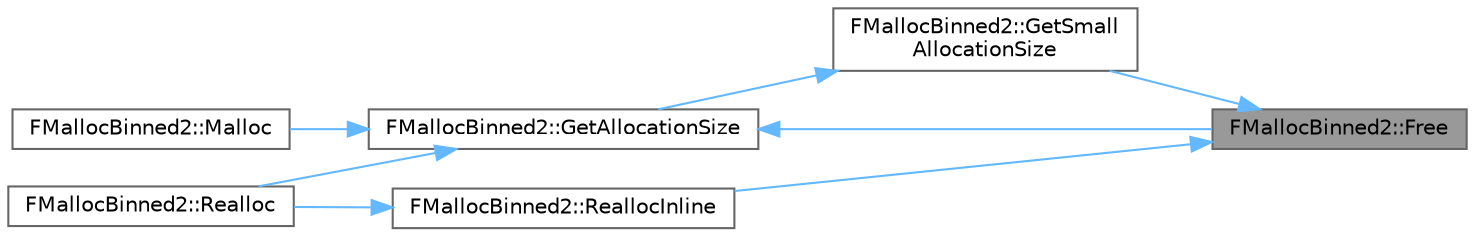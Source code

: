 digraph "FMallocBinned2::Free"
{
 // INTERACTIVE_SVG=YES
 // LATEX_PDF_SIZE
  bgcolor="transparent";
  edge [fontname=Helvetica,fontsize=10,labelfontname=Helvetica,labelfontsize=10];
  node [fontname=Helvetica,fontsize=10,shape=box,height=0.2,width=0.4];
  rankdir="RL";
  Node1 [id="Node000001",label="FMallocBinned2::Free",height=0.2,width=0.4,color="gray40", fillcolor="grey60", style="filled", fontcolor="black",tooltip="Free."];
  Node1 -> Node2 [id="edge1_Node000001_Node000002",dir="back",color="steelblue1",style="solid",tooltip=" "];
  Node2 [id="Node000002",label="FMallocBinned2::GetSmall\lAllocationSize",height=0.2,width=0.4,color="grey40", fillcolor="white", style="filled",URL="$d2/d2c/classFMallocBinned2.html#a3638e2e1fc226ba26950845acedb34f7",tooltip=" "];
  Node2 -> Node3 [id="edge2_Node000002_Node000003",dir="back",color="steelblue1",style="solid",tooltip=" "];
  Node3 [id="Node000003",label="FMallocBinned2::GetAllocationSize",height=0.2,width=0.4,color="grey40", fillcolor="white", style="filled",URL="$d2/d2c/classFMallocBinned2.html#a27f6b3df4b04b4549e43ce489baff2e9",tooltip="If possible determine the size of the memory allocated at the given address."];
  Node3 -> Node1 [id="edge3_Node000003_Node000001",dir="back",color="steelblue1",style="solid",tooltip=" "];
  Node3 -> Node4 [id="edge4_Node000003_Node000004",dir="back",color="steelblue1",style="solid",tooltip=" "];
  Node4 [id="Node000004",label="FMallocBinned2::Malloc",height=0.2,width=0.4,color="grey40", fillcolor="white", style="filled",URL="$d2/d2c/classFMallocBinned2.html#a759783f0e0313e462f796d8ef9ae579c",tooltip="Malloc."];
  Node3 -> Node5 [id="edge5_Node000003_Node000005",dir="back",color="steelblue1",style="solid",tooltip=" "];
  Node5 [id="Node000005",label="FMallocBinned2::Realloc",height=0.2,width=0.4,color="grey40", fillcolor="white", style="filled",URL="$d2/d2c/classFMallocBinned2.html#a6724a0f70e6561301f7c55211f4e78d1",tooltip="Realloc."];
  Node1 -> Node6 [id="edge6_Node000001_Node000006",dir="back",color="steelblue1",style="solid",tooltip=" "];
  Node6 [id="Node000006",label="FMallocBinned2::ReallocInline",height=0.2,width=0.4,color="grey40", fillcolor="white", style="filled",URL="$d2/d2c/classFMallocBinned2.html#adf7f7aeca3e513ded0ce6961c951c887",tooltip=" "];
  Node6 -> Node5 [id="edge7_Node000006_Node000005",dir="back",color="steelblue1",style="solid",tooltip=" "];
}
